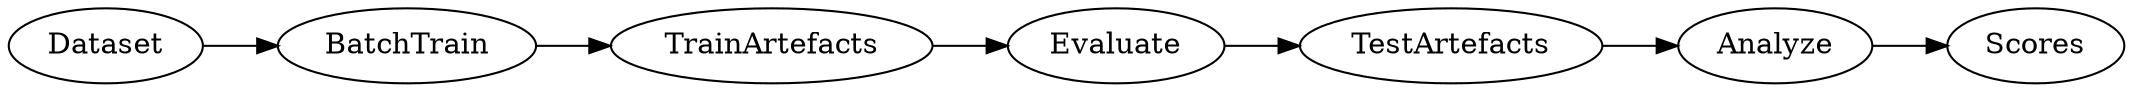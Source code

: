 digraph arch {
    rankdir=LR
    
    Dataset -> BatchTrain

    BatchTrain -> TrainArtefacts

    TrainArtefacts -> Evaluate

    Evaluate -> TestArtefacts

    TestArtefacts -> Analyze

    Analyze -> Scores
}